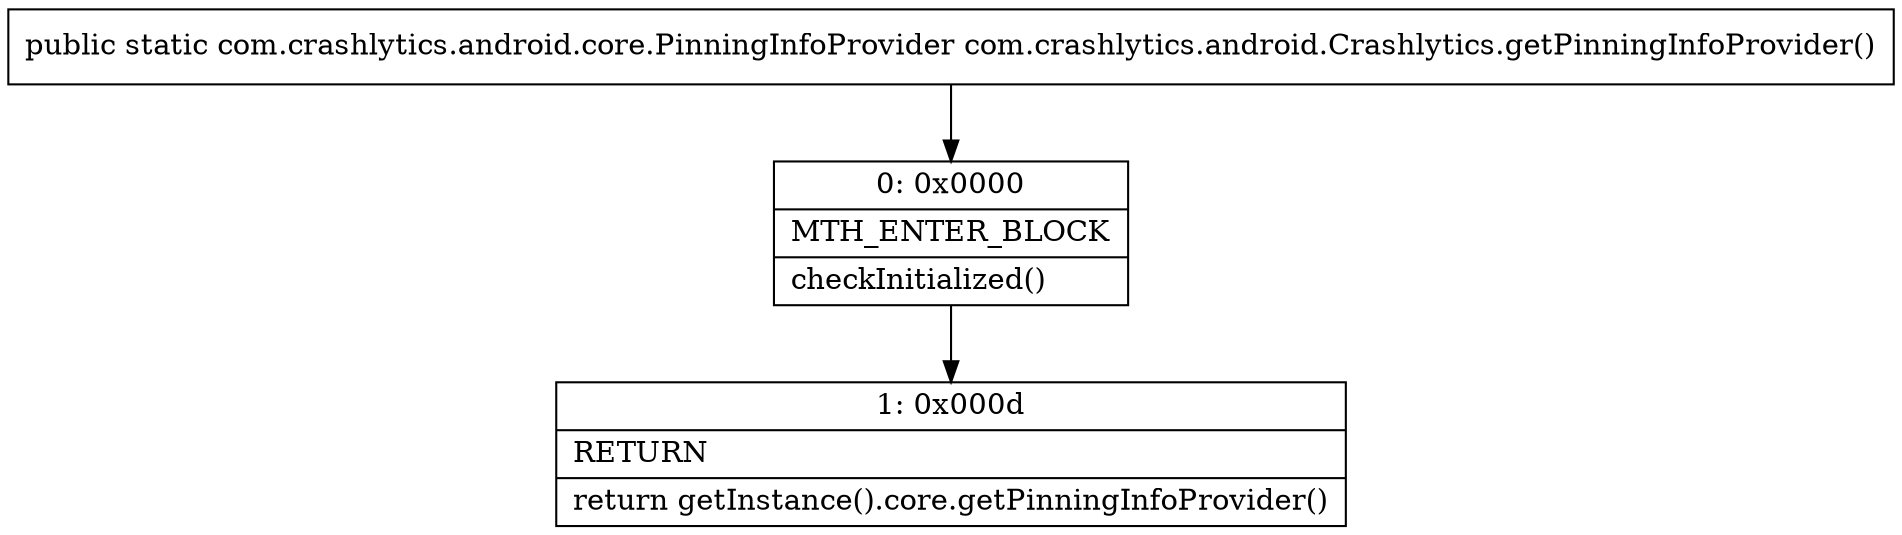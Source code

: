 digraph "CFG forcom.crashlytics.android.Crashlytics.getPinningInfoProvider()Lcom\/crashlytics\/android\/core\/PinningInfoProvider;" {
Node_0 [shape=record,label="{0\:\ 0x0000|MTH_ENTER_BLOCK\l|checkInitialized()\l}"];
Node_1 [shape=record,label="{1\:\ 0x000d|RETURN\l|return getInstance().core.getPinningInfoProvider()\l}"];
MethodNode[shape=record,label="{public static com.crashlytics.android.core.PinningInfoProvider com.crashlytics.android.Crashlytics.getPinningInfoProvider() }"];
MethodNode -> Node_0;
Node_0 -> Node_1;
}

